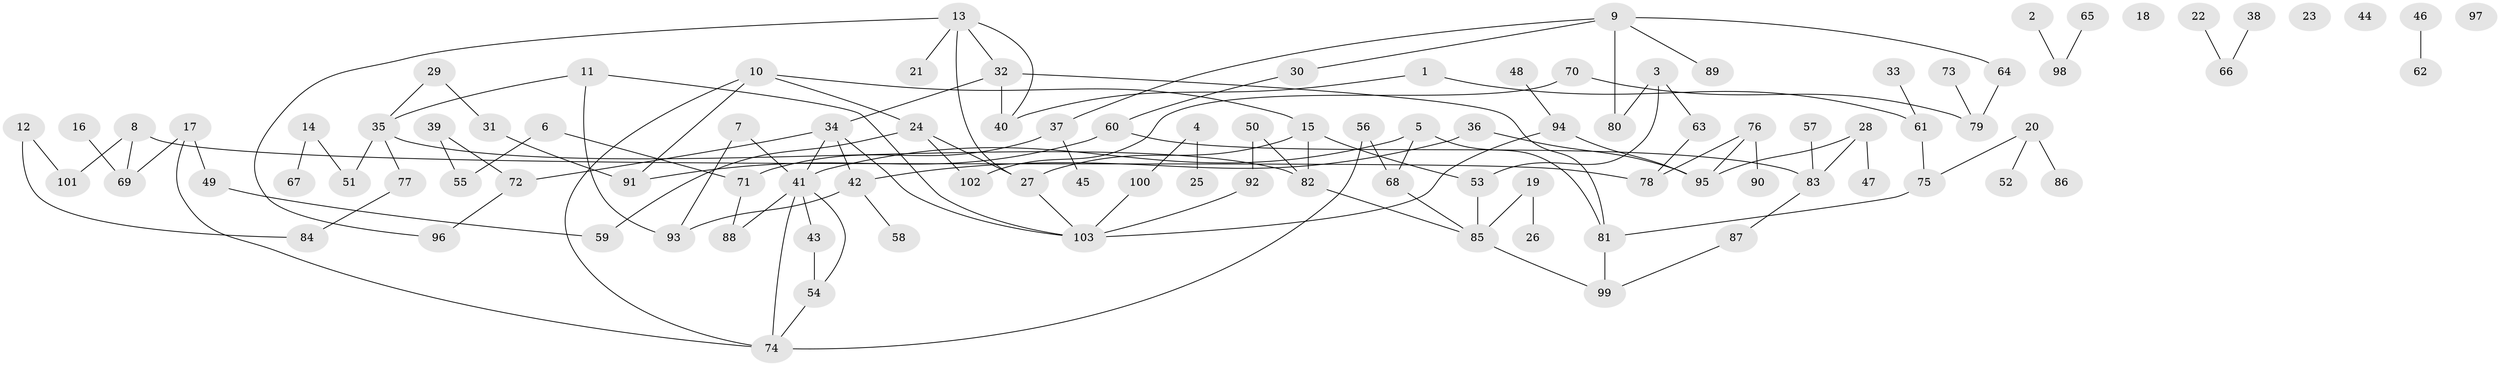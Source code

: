 // coarse degree distribution, {2: 0.26153846153846155, 1: 0.2153846153846154, 3: 0.2153846153846154, 5: 0.1076923076923077, 4: 0.07692307692307693, 0: 0.07692307692307693, 8: 0.015384615384615385, 7: 0.015384615384615385, 6: 0.015384615384615385}
// Generated by graph-tools (version 1.1) at 2025/23/03/03/25 07:23:27]
// undirected, 103 vertices, 124 edges
graph export_dot {
graph [start="1"]
  node [color=gray90,style=filled];
  1;
  2;
  3;
  4;
  5;
  6;
  7;
  8;
  9;
  10;
  11;
  12;
  13;
  14;
  15;
  16;
  17;
  18;
  19;
  20;
  21;
  22;
  23;
  24;
  25;
  26;
  27;
  28;
  29;
  30;
  31;
  32;
  33;
  34;
  35;
  36;
  37;
  38;
  39;
  40;
  41;
  42;
  43;
  44;
  45;
  46;
  47;
  48;
  49;
  50;
  51;
  52;
  53;
  54;
  55;
  56;
  57;
  58;
  59;
  60;
  61;
  62;
  63;
  64;
  65;
  66;
  67;
  68;
  69;
  70;
  71;
  72;
  73;
  74;
  75;
  76;
  77;
  78;
  79;
  80;
  81;
  82;
  83;
  84;
  85;
  86;
  87;
  88;
  89;
  90;
  91;
  92;
  93;
  94;
  95;
  96;
  97;
  98;
  99;
  100;
  101;
  102;
  103;
  1 -- 40;
  1 -- 61;
  2 -- 98;
  3 -- 53;
  3 -- 63;
  3 -- 80;
  4 -- 25;
  4 -- 100;
  5 -- 41;
  5 -- 68;
  5 -- 81;
  6 -- 55;
  6 -- 71;
  7 -- 41;
  7 -- 93;
  8 -- 69;
  8 -- 78;
  8 -- 101;
  9 -- 30;
  9 -- 37;
  9 -- 64;
  9 -- 80;
  9 -- 89;
  10 -- 15;
  10 -- 24;
  10 -- 74;
  10 -- 91;
  11 -- 35;
  11 -- 93;
  11 -- 103;
  12 -- 84;
  12 -- 101;
  13 -- 21;
  13 -- 27;
  13 -- 32;
  13 -- 40;
  13 -- 96;
  14 -- 51;
  14 -- 67;
  15 -- 27;
  15 -- 53;
  15 -- 82;
  16 -- 69;
  17 -- 49;
  17 -- 69;
  17 -- 74;
  19 -- 26;
  19 -- 85;
  20 -- 52;
  20 -- 75;
  20 -- 86;
  22 -- 66;
  24 -- 27;
  24 -- 59;
  24 -- 102;
  27 -- 103;
  28 -- 47;
  28 -- 83;
  28 -- 95;
  29 -- 31;
  29 -- 35;
  30 -- 60;
  31 -- 91;
  32 -- 34;
  32 -- 40;
  32 -- 81;
  33 -- 61;
  34 -- 41;
  34 -- 42;
  34 -- 72;
  34 -- 103;
  35 -- 51;
  35 -- 77;
  35 -- 82;
  36 -- 42;
  36 -- 95;
  37 -- 45;
  37 -- 71;
  38 -- 66;
  39 -- 55;
  39 -- 72;
  41 -- 43;
  41 -- 54;
  41 -- 74;
  41 -- 88;
  42 -- 58;
  42 -- 93;
  43 -- 54;
  46 -- 62;
  48 -- 94;
  49 -- 59;
  50 -- 82;
  50 -- 92;
  53 -- 85;
  54 -- 74;
  56 -- 68;
  56 -- 74;
  57 -- 83;
  60 -- 83;
  60 -- 91;
  61 -- 75;
  63 -- 78;
  64 -- 79;
  65 -- 98;
  68 -- 85;
  70 -- 79;
  70 -- 102;
  71 -- 88;
  72 -- 96;
  73 -- 79;
  75 -- 81;
  76 -- 78;
  76 -- 90;
  76 -- 95;
  77 -- 84;
  81 -- 99;
  82 -- 85;
  83 -- 87;
  85 -- 99;
  87 -- 99;
  92 -- 103;
  94 -- 95;
  94 -- 103;
  100 -- 103;
}
